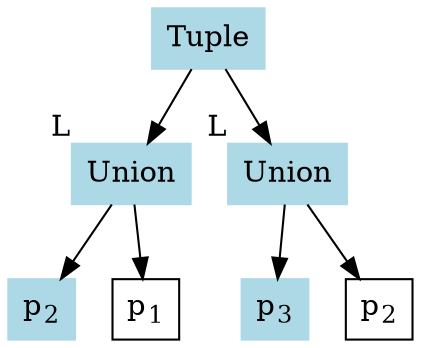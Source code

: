 digraph G {
    margin=0;bgcolor="transparent";
  node [shape=box, margin=0.1, width=0, height=0];
  tuple [label="Tuple", color=lightblue,style=filled]
  union1 [label="Union", xlabel="L", color=lightblue,style=filled]
  union2 [label="Union", xlabel="L", color=lightblue,style=filled]
  A [label=<p<SUB>2</SUB>>, color=lightblue,style=filled]
  B [label=<p<SUB>1</SUB>>]
  C [label=<p<SUB>3</SUB>>, color=lightblue,style=filled]
  D [label=<p<SUB>2</SUB>>]
  tuple -> union1
  tuple -> union2
  union1 -> A
  union1 -> B
  union2 -> C
  union2 -> D
  {rank=same; union1 union2}
}
